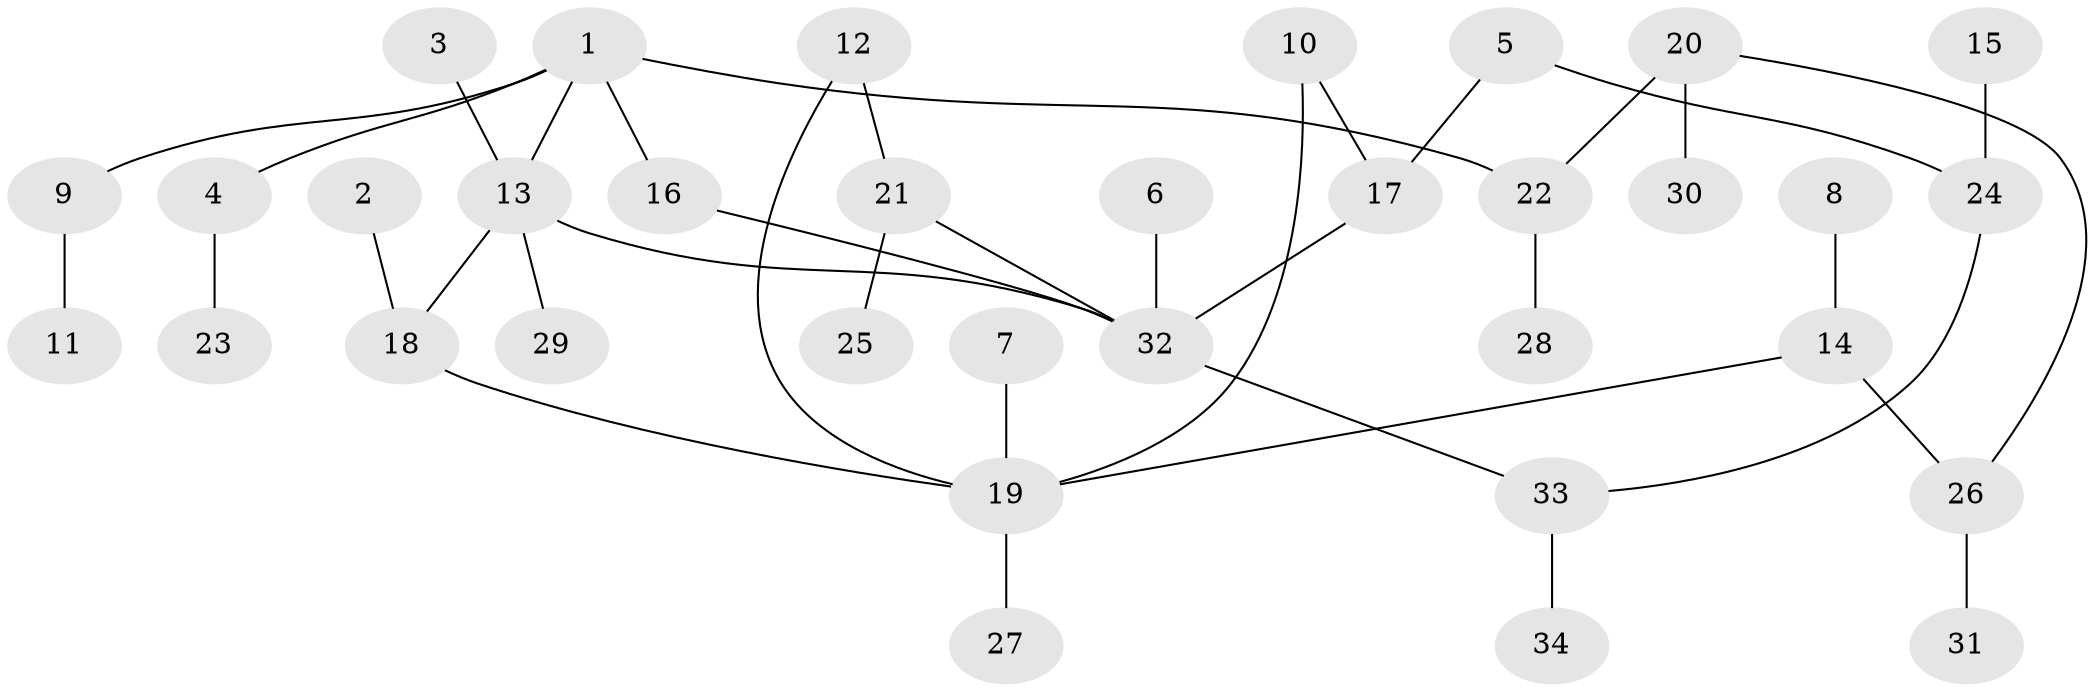 // original degree distribution, {2: 0.2537313432835821, 5: 0.07462686567164178, 3: 0.19402985074626866, 4: 0.05970149253731343, 1: 0.417910447761194}
// Generated by graph-tools (version 1.1) at 2025/49/03/09/25 03:49:17]
// undirected, 34 vertices, 38 edges
graph export_dot {
graph [start="1"]
  node [color=gray90,style=filled];
  1;
  2;
  3;
  4;
  5;
  6;
  7;
  8;
  9;
  10;
  11;
  12;
  13;
  14;
  15;
  16;
  17;
  18;
  19;
  20;
  21;
  22;
  23;
  24;
  25;
  26;
  27;
  28;
  29;
  30;
  31;
  32;
  33;
  34;
  1 -- 4 [weight=1.0];
  1 -- 9 [weight=1.0];
  1 -- 13 [weight=1.0];
  1 -- 16 [weight=1.0];
  1 -- 22 [weight=1.0];
  2 -- 18 [weight=1.0];
  3 -- 13 [weight=1.0];
  4 -- 23 [weight=1.0];
  5 -- 17 [weight=1.0];
  5 -- 24 [weight=1.0];
  6 -- 32 [weight=1.0];
  7 -- 19 [weight=1.0];
  8 -- 14 [weight=1.0];
  9 -- 11 [weight=1.0];
  10 -- 17 [weight=1.0];
  10 -- 19 [weight=1.0];
  12 -- 19 [weight=1.0];
  12 -- 21 [weight=1.0];
  13 -- 18 [weight=1.0];
  13 -- 29 [weight=1.0];
  13 -- 32 [weight=1.0];
  14 -- 19 [weight=1.0];
  14 -- 26 [weight=1.0];
  15 -- 24 [weight=1.0];
  16 -- 32 [weight=1.0];
  17 -- 32 [weight=1.0];
  18 -- 19 [weight=1.0];
  19 -- 27 [weight=1.0];
  20 -- 22 [weight=1.0];
  20 -- 26 [weight=1.0];
  20 -- 30 [weight=1.0];
  21 -- 25 [weight=1.0];
  21 -- 32 [weight=1.0];
  22 -- 28 [weight=1.0];
  24 -- 33 [weight=1.0];
  26 -- 31 [weight=1.0];
  32 -- 33 [weight=1.0];
  33 -- 34 [weight=1.0];
}
